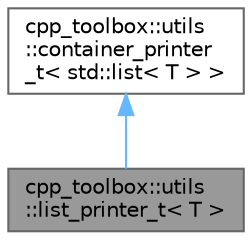 digraph "cpp_toolbox::utils::list_printer_t&lt; T &gt;"
{
 // LATEX_PDF_SIZE
  bgcolor="transparent";
  edge [fontname=Helvetica,fontsize=10,labelfontname=Helvetica,labelfontsize=10];
  node [fontname=Helvetica,fontsize=10,shape=box,height=0.2,width=0.4];
  Node1 [id="Node000001",label="cpp_toolbox::utils\l::list_printer_t\< T \>",height=0.2,width=0.4,color="gray40", fillcolor="grey60", style="filled", fontcolor="black",tooltip="List 打印器/List printer."];
  Node2 -> Node1 [id="edge1_Node000001_Node000002",dir="back",color="steelblue1",style="solid",tooltip=" "];
  Node2 [id="Node000002",label="cpp_toolbox::utils\l::container_printer\l_t\< std::list\< T \> \>",height=0.2,width=0.4,color="gray40", fillcolor="white", style="filled",URL="$classcpp__toolbox_1_1utils_1_1container__printer__t.html",tooltip=" "];
}
